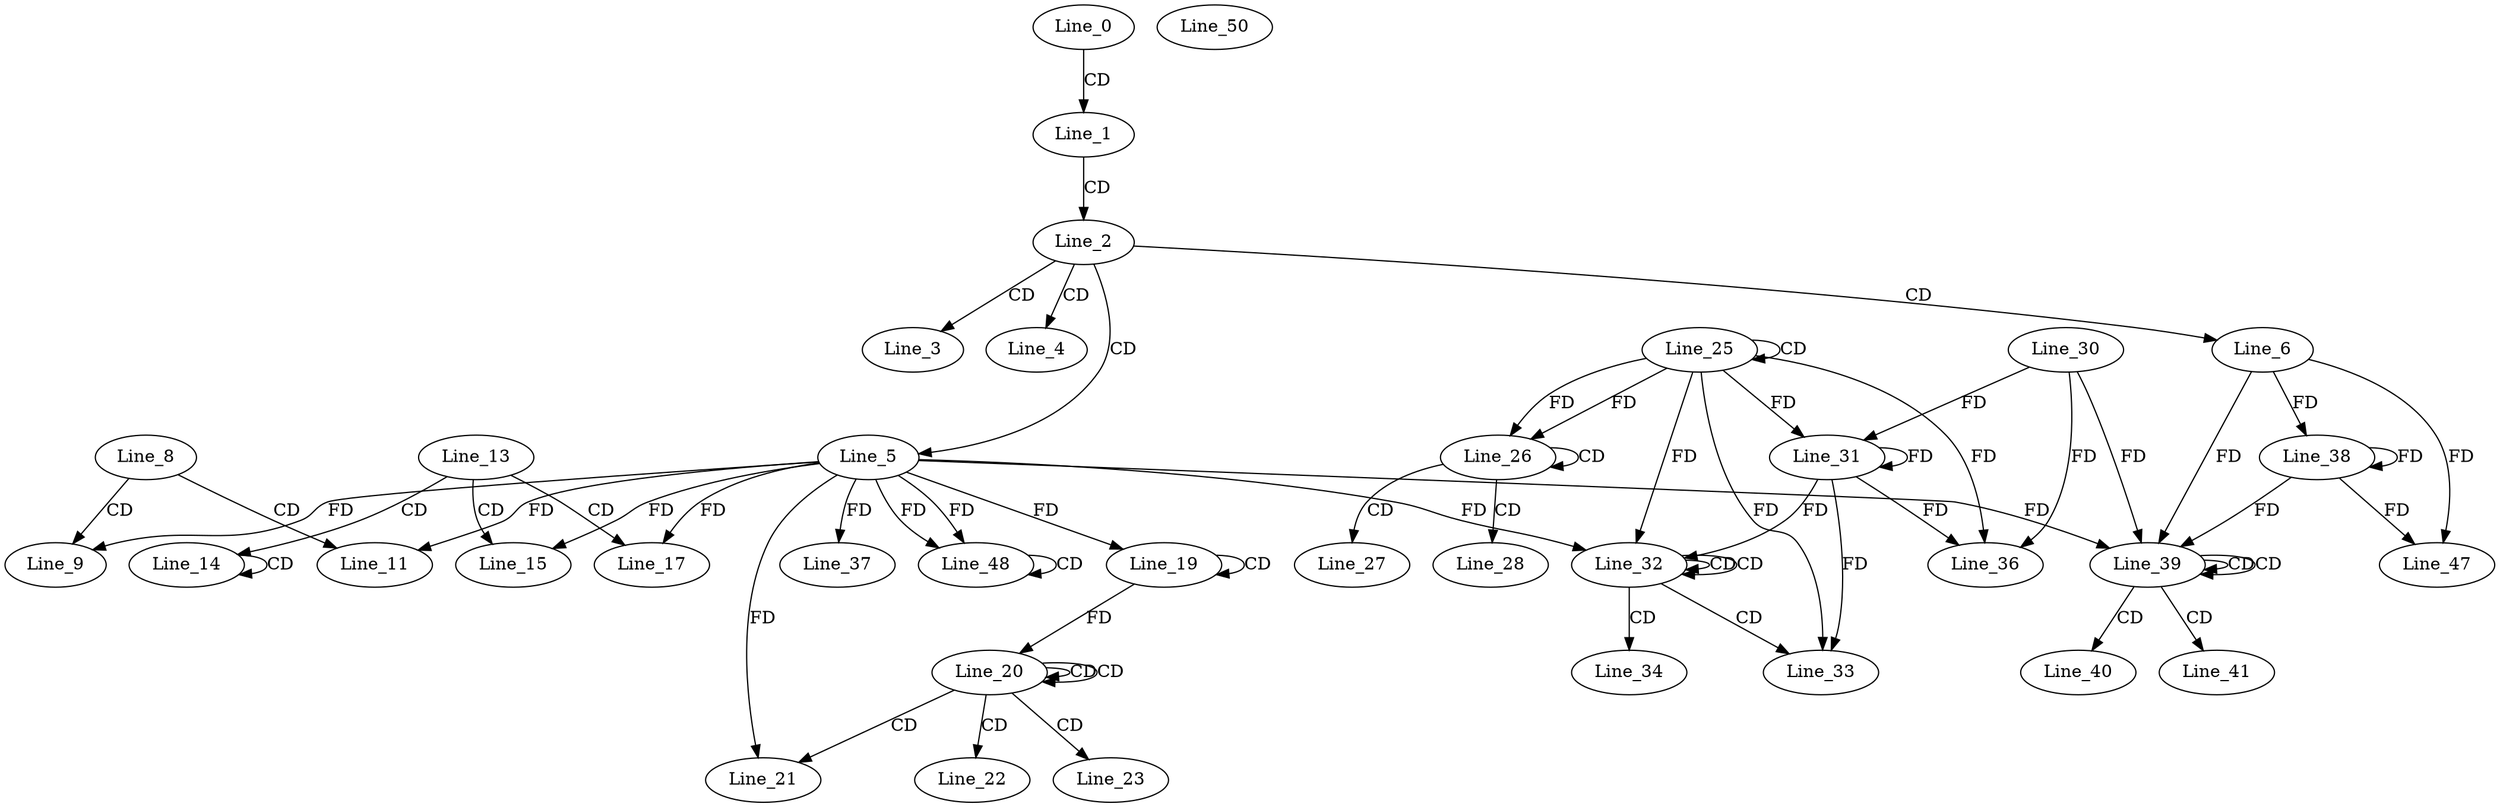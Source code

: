 digraph G {
  Line_0;
  Line_1;
  Line_2;
  Line_3;
  Line_4;
  Line_5;
  Line_6;
  Line_8;
  Line_9;
  Line_11;
  Line_13;
  Line_14;
  Line_14;
  Line_15;
  Line_17;
  Line_19;
  Line_19;
  Line_20;
  Line_20;
  Line_20;
  Line_21;
  Line_22;
  Line_23;
  Line_25;
  Line_25;
  Line_26;
  Line_26;
  Line_27;
  Line_28;
  Line_31;
  Line_31;
  Line_30;
  Line_32;
  Line_32;
  Line_32;
  Line_33;
  Line_34;
  Line_36;
  Line_36;
  Line_37;
  Line_38;
  Line_39;
  Line_39;
  Line_39;
  Line_39;
  Line_40;
  Line_41;
  Line_47;
  Line_48;
  Line_48;
  Line_50;
  Line_0 -> Line_1 [ label="CD" ];
  Line_1 -> Line_2 [ label="CD" ];
  Line_2 -> Line_3 [ label="CD" ];
  Line_2 -> Line_4 [ label="CD" ];
  Line_2 -> Line_5 [ label="CD" ];
  Line_2 -> Line_6 [ label="CD" ];
  Line_8 -> Line_9 [ label="CD" ];
  Line_5 -> Line_9 [ label="FD" ];
  Line_8 -> Line_11 [ label="CD" ];
  Line_5 -> Line_11 [ label="FD" ];
  Line_13 -> Line_14 [ label="CD" ];
  Line_14 -> Line_14 [ label="CD" ];
  Line_13 -> Line_15 [ label="CD" ];
  Line_5 -> Line_15 [ label="FD" ];
  Line_13 -> Line_17 [ label="CD" ];
  Line_5 -> Line_17 [ label="FD" ];
  Line_19 -> Line_19 [ label="CD" ];
  Line_5 -> Line_19 [ label="FD" ];
  Line_20 -> Line_20 [ label="CD" ];
  Line_20 -> Line_20 [ label="CD" ];
  Line_19 -> Line_20 [ label="FD" ];
  Line_20 -> Line_21 [ label="CD" ];
  Line_5 -> Line_21 [ label="FD" ];
  Line_20 -> Line_22 [ label="CD" ];
  Line_20 -> Line_23 [ label="CD" ];
  Line_25 -> Line_25 [ label="CD" ];
  Line_25 -> Line_26 [ label="FD" ];
  Line_26 -> Line_26 [ label="CD" ];
  Line_25 -> Line_26 [ label="FD" ];
  Line_26 -> Line_27 [ label="CD" ];
  Line_26 -> Line_28 [ label="CD" ];
  Line_25 -> Line_31 [ label="FD" ];
  Line_31 -> Line_31 [ label="FD" ];
  Line_30 -> Line_31 [ label="FD" ];
  Line_32 -> Line_32 [ label="CD" ];
  Line_32 -> Line_32 [ label="CD" ];
  Line_5 -> Line_32 [ label="FD" ];
  Line_25 -> Line_32 [ label="FD" ];
  Line_31 -> Line_32 [ label="FD" ];
  Line_32 -> Line_33 [ label="CD" ];
  Line_25 -> Line_33 [ label="FD" ];
  Line_31 -> Line_33 [ label="FD" ];
  Line_32 -> Line_34 [ label="CD" ];
  Line_25 -> Line_36 [ label="FD" ];
  Line_31 -> Line_36 [ label="FD" ];
  Line_30 -> Line_36 [ label="FD" ];
  Line_5 -> Line_37 [ label="FD" ];
  Line_6 -> Line_38 [ label="FD" ];
  Line_38 -> Line_38 [ label="FD" ];
  Line_39 -> Line_39 [ label="CD" ];
  Line_39 -> Line_39 [ label="CD" ];
  Line_5 -> Line_39 [ label="FD" ];
  Line_6 -> Line_39 [ label="FD" ];
  Line_38 -> Line_39 [ label="FD" ];
  Line_30 -> Line_39 [ label="FD" ];
  Line_39 -> Line_40 [ label="CD" ];
  Line_39 -> Line_41 [ label="CD" ];
  Line_6 -> Line_47 [ label="FD" ];
  Line_38 -> Line_47 [ label="FD" ];
  Line_5 -> Line_48 [ label="FD" ];
  Line_48 -> Line_48 [ label="CD" ];
  Line_5 -> Line_48 [ label="FD" ];
}
